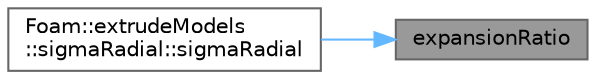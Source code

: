 digraph "expansionRatio"
{
 // LATEX_PDF_SIZE
  bgcolor="transparent";
  edge [fontname=Helvetica,fontsize=10,labelfontname=Helvetica,labelfontsize=10];
  node [fontname=Helvetica,fontsize=10,shape=box,height=0.2,width=0.4];
  rankdir="RL";
  Node1 [id="Node000001",label="expansionRatio",height=0.2,width=0.4,color="gray40", fillcolor="grey60", style="filled", fontcolor="black",tooltip=" "];
  Node1 -> Node2 [id="edge1_Node000001_Node000002",dir="back",color="steelblue1",style="solid",tooltip=" "];
  Node2 [id="Node000002",label="Foam::extrudeModels\l::sigmaRadial::sigmaRadial",height=0.2,width=0.4,color="grey40", fillcolor="white", style="filled",URL="$classFoam_1_1extrudeModels_1_1sigmaRadial.html#ae5fb24ba245ae45f92bab43e774b6517",tooltip=" "];
}
